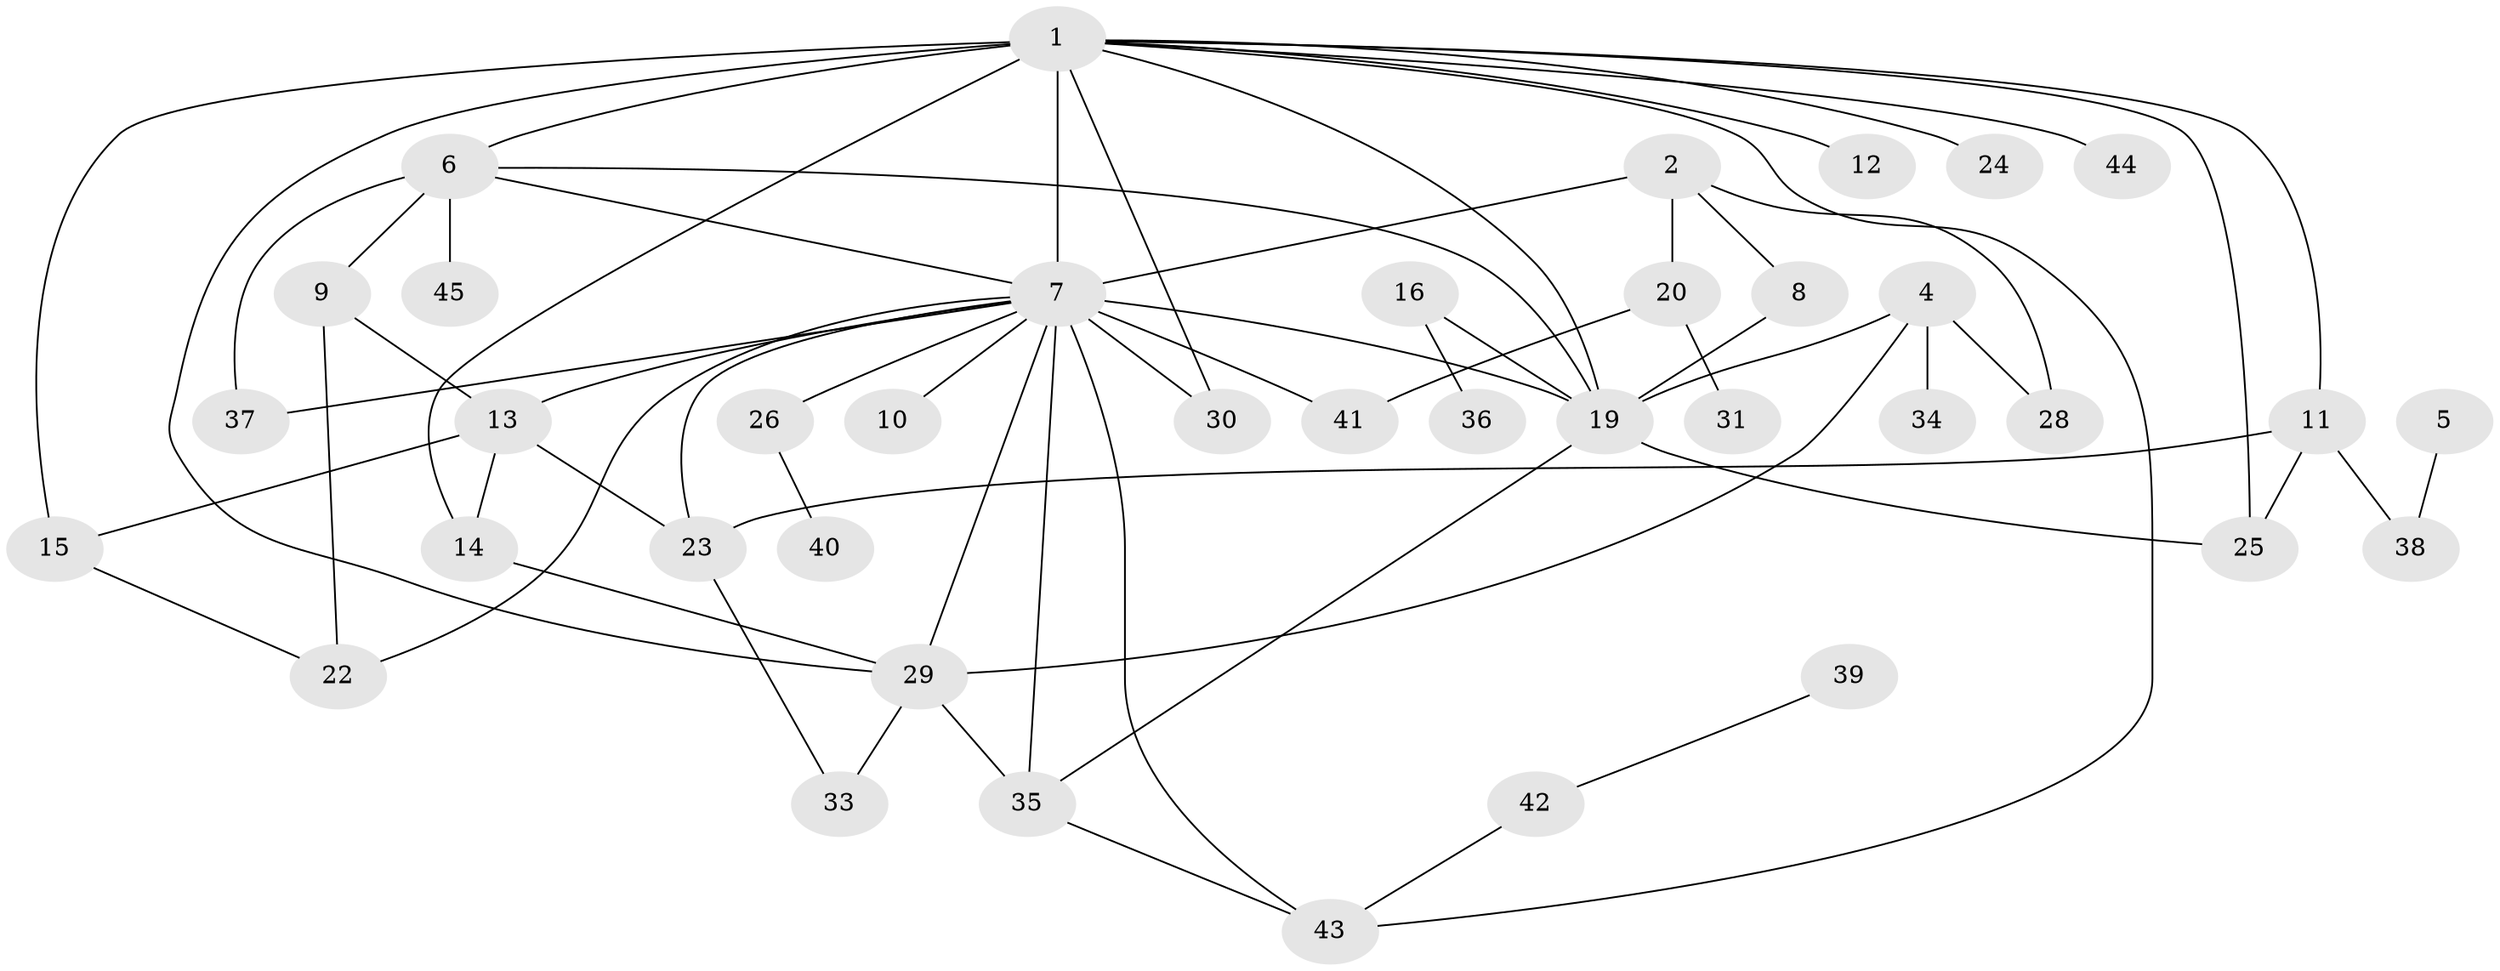 // original degree distribution, {8: 0.04054054054054054, 2: 0.24324324324324326, 0: 0.06756756756756757, 1: 0.22972972972972974, 4: 0.17567567567567569, 3: 0.14864864864864866, 5: 0.05405405405405406, 6: 0.04054054054054054}
// Generated by graph-tools (version 1.1) at 2025/48/03/04/25 22:48:32]
// undirected, 39 vertices, 63 edges
graph export_dot {
  node [color=gray90,style=filled];
  1;
  2;
  4;
  5;
  6;
  7;
  8;
  9;
  10;
  11;
  12;
  13;
  14;
  15;
  16;
  19;
  20;
  22;
  23;
  24;
  25;
  26;
  28;
  29;
  30;
  31;
  33;
  34;
  35;
  36;
  37;
  38;
  39;
  40;
  41;
  42;
  43;
  44;
  45;
  1 -- 6 [weight=1.0];
  1 -- 7 [weight=5.0];
  1 -- 11 [weight=1.0];
  1 -- 12 [weight=1.0];
  1 -- 14 [weight=2.0];
  1 -- 15 [weight=1.0];
  1 -- 19 [weight=2.0];
  1 -- 24 [weight=1.0];
  1 -- 25 [weight=1.0];
  1 -- 29 [weight=1.0];
  1 -- 30 [weight=1.0];
  1 -- 43 [weight=1.0];
  1 -- 44 [weight=1.0];
  2 -- 7 [weight=1.0];
  2 -- 8 [weight=1.0];
  2 -- 20 [weight=1.0];
  2 -- 28 [weight=1.0];
  4 -- 19 [weight=1.0];
  4 -- 28 [weight=1.0];
  4 -- 29 [weight=1.0];
  4 -- 34 [weight=1.0];
  5 -- 38 [weight=1.0];
  6 -- 7 [weight=1.0];
  6 -- 9 [weight=1.0];
  6 -- 19 [weight=1.0];
  6 -- 37 [weight=1.0];
  6 -- 45 [weight=1.0];
  7 -- 10 [weight=2.0];
  7 -- 13 [weight=1.0];
  7 -- 19 [weight=1.0];
  7 -- 22 [weight=1.0];
  7 -- 23 [weight=1.0];
  7 -- 26 [weight=1.0];
  7 -- 29 [weight=1.0];
  7 -- 30 [weight=1.0];
  7 -- 35 [weight=1.0];
  7 -- 37 [weight=1.0];
  7 -- 41 [weight=1.0];
  7 -- 43 [weight=1.0];
  8 -- 19 [weight=1.0];
  9 -- 13 [weight=1.0];
  9 -- 22 [weight=1.0];
  11 -- 23 [weight=1.0];
  11 -- 25 [weight=1.0];
  11 -- 38 [weight=1.0];
  13 -- 14 [weight=1.0];
  13 -- 15 [weight=1.0];
  13 -- 23 [weight=1.0];
  14 -- 29 [weight=1.0];
  15 -- 22 [weight=1.0];
  16 -- 19 [weight=1.0];
  16 -- 36 [weight=1.0];
  19 -- 25 [weight=1.0];
  19 -- 35 [weight=1.0];
  20 -- 31 [weight=1.0];
  20 -- 41 [weight=1.0];
  23 -- 33 [weight=1.0];
  26 -- 40 [weight=1.0];
  29 -- 33 [weight=1.0];
  29 -- 35 [weight=1.0];
  35 -- 43 [weight=1.0];
  39 -- 42 [weight=1.0];
  42 -- 43 [weight=1.0];
}
